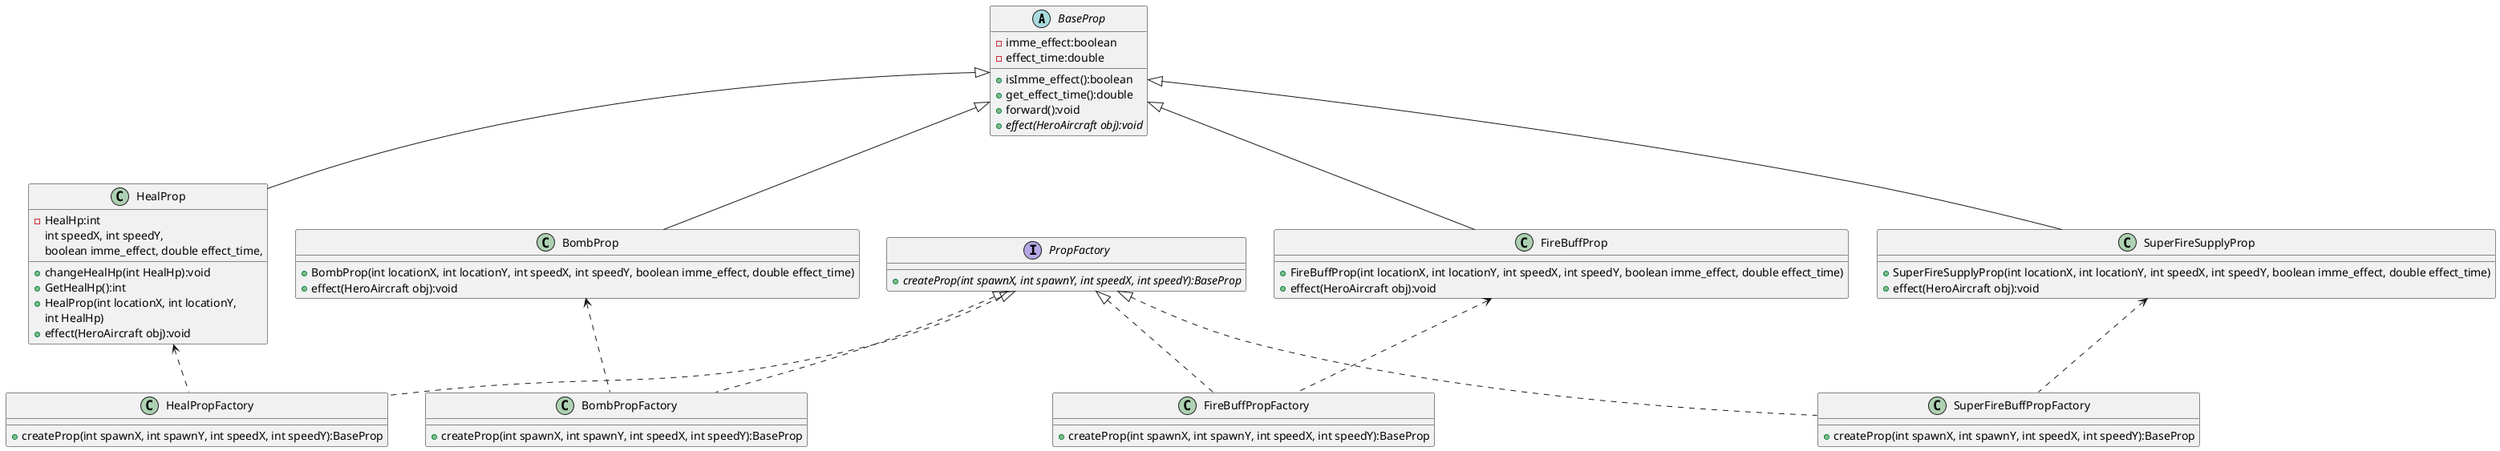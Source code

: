 @startuml
'https://plantuml.com/class-diagram

abstract class BaseProp {
    - imme_effect:boolean
    - effect_time:double
    + isImme_effect():boolean
    + get_effect_time():double
    + forward():void
    + {abstract} effect(HeroAircraft obj):void
}

class BombProp{
    + BombProp(int locationX, int locationY, int speedX, int speedY, boolean imme_effect, double effect_time)
    + effect(HeroAircraft obj):void
}

class FireBuffProp{
    + FireBuffProp(int locationX, int locationY, int speedX, int speedY, boolean imme_effect, double effect_time)
    + effect(HeroAircraft obj):void
}

class SuperFireSupplyProp{
    + SuperFireSupplyProp(int locationX, int locationY, int speedX, int speedY, boolean imme_effect, double effect_time)
    + effect(HeroAircraft obj):void
}

class HealProp{
    - HealHp:int
    + changeHealHp(int HealHp):void
    + GetHealHp():int
    + HealProp(int locationX, int locationY,
                                  int speedX, int speedY,
                                  boolean imme_effect, double effect_time,
                                  int HealHp)
    + effect(HeroAircraft obj):void
}

BaseProp <|-- BombProp
BaseProp <|-- FireBuffProp
BaseProp <|-- HealProp
BaseProp <|-- SuperFireSupplyProp

interface PropFactory{
    + {abstract} createProp(int spawnX, int spawnY, int speedX, int speedY):BaseProp
}

class BombPropFactory{
    + createProp(int spawnX, int spawnY, int speedX, int speedY):BaseProp
}

class FireBuffPropFactory{
    + createProp(int spawnX, int spawnY, int speedX, int speedY):BaseProp
}

class SuperFireBuffPropFactory{
    + createProp(int spawnX, int spawnY, int speedX, int speedY):BaseProp
}

class HealPropFactory{
    + createProp(int spawnX, int spawnY, int speedX, int speedY):BaseProp
}

PropFactory <|.. BombPropFactory
PropFactory <|.. FireBuffPropFactory
PropFactory <|.. SuperFireBuffPropFactory
PropFactory <|.. HealPropFactory

BombProp <.. BombPropFactory
FireBuffProp <.. FireBuffPropFactory
HealProp <.. HealPropFactory
SuperFireSupplyProp <.. SuperFireBuffPropFactory

@enduml